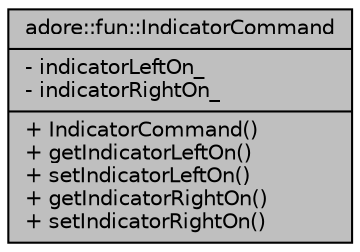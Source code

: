 digraph "adore::fun::IndicatorCommand"
{
 // LATEX_PDF_SIZE
  edge [fontname="Helvetica",fontsize="10",labelfontname="Helvetica",labelfontsize="10"];
  node [fontname="Helvetica",fontsize="10",shape=record];
  Node1 [label="{adore::fun::IndicatorCommand\n|- indicatorLeftOn_\l- indicatorRightOn_\l|+ IndicatorCommand()\l+ getIndicatorLeftOn()\l+ setIndicatorLeftOn()\l+ getIndicatorRightOn()\l+ setIndicatorRightOn()\l}",height=0.2,width=0.4,color="black", fillcolor="grey75", style="filled", fontcolor="black",tooltip=" "];
}

